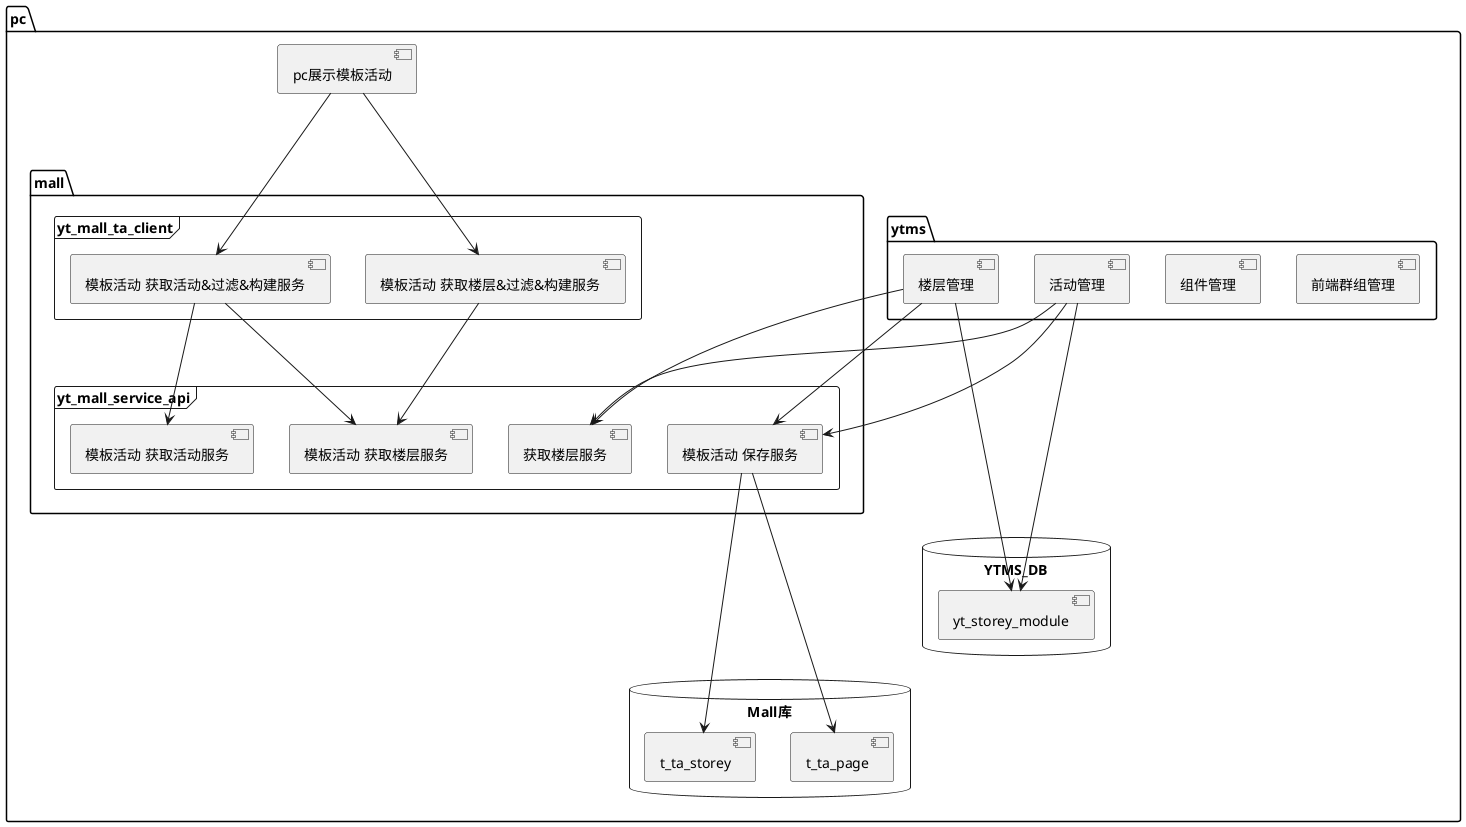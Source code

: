 @startuml

package "pc" {
    [pc展示模板活动]

package "ytms" {
    [前端群组管理]
    [组件管理]
    [活动管理]
    [楼层管理]
}
package "mall" {
    frame yt_mall_ta_client {
            [模板活动 获取活动&过滤&构建服务]
            [模板活动 获取楼层&过滤&构建服务]
            [pc展示模板活动] --->  [模板活动 获取活动&过滤&构建服务]
            [pc展示模板活动] --->  [模板活动 获取楼层&过滤&构建服务]
        }
    frame yt_mall_service_api {
            [模板活动 获取活动服务]
            [模板活动 获取楼层服务]
            [模板活动 保存服务]
            [模板活动 获取活动&过滤&构建服务] --->  [模板活动 获取活动服务]
            [模板活动 获取活动&过滤&构建服务] ---> [模板活动 获取楼层服务]
            [模板活动 获取楼层&过滤&构建服务] ---> [模板活动 获取楼层服务]
            [楼层管理] ---> [获取楼层服务]
            [活动管理] ---> [获取楼层服务]
            [楼层管理] ---> [模板活动 保存服务]
            [活动管理] ---> [模板活动 保存服务]

        }
}

database Mall库  {
   [t_ta_page]
   [t_ta_storey]
   [模板活动 保存服务] --->  [t_ta_page]
   [模板活动 保存服务] ---> [t_ta_storey]
}

database YTMS_DB  {
   [yt_storey_module]
   [活动管理] ----> [yt_storey_module]
   [楼层管理] ----> [yt_storey_module]

}


@enduml
